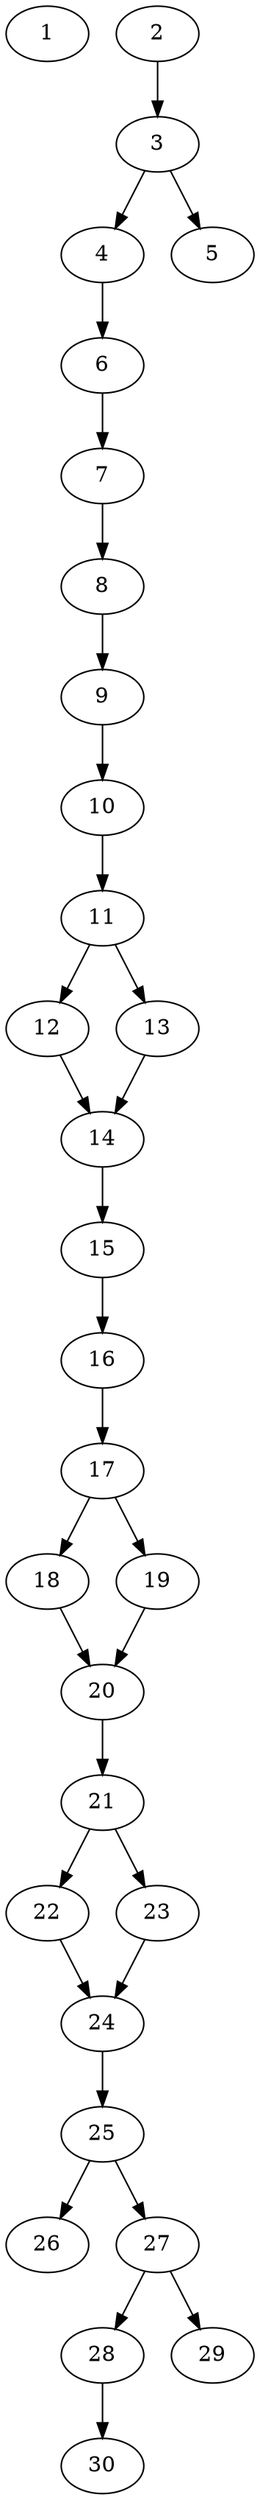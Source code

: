 // DAG automatically generated by daggen at Thu Oct  3 14:04:19 2019
// ./daggen --dot -n 30 --ccr 0.3 --fat 0.3 --regular 0.9 --density 0.6 --mindata 5242880 --maxdata 52428800 
digraph G {
  1 [size="120954880", alpha="0.14", expect_size="36286464"] 
  2 [size="45991253", alpha="0.10", expect_size="13797376"] 
  2 -> 3 [size ="13797376"]
  3 [size="54217387", alpha="0.06", expect_size="16265216"] 
  3 -> 4 [size ="16265216"]
  3 -> 5 [size ="16265216"]
  4 [size="96457387", alpha="0.09", expect_size="28937216"] 
  4 -> 6 [size ="28937216"]
  5 [size="146957653", alpha="0.11", expect_size="44087296"] 
  6 [size="152224427", alpha="0.03", expect_size="45667328"] 
  6 -> 7 [size ="45667328"]
  7 [size="61559467", alpha="0.13", expect_size="18467840"] 
  7 -> 8 [size ="18467840"]
  8 [size="115613013", alpha="0.17", expect_size="34683904"] 
  8 -> 9 [size ="34683904"]
  9 [size="154371413", alpha="0.05", expect_size="46311424"] 
  9 -> 10 [size ="46311424"]
  10 [size="55336960", alpha="0.19", expect_size="16601088"] 
  10 -> 11 [size ="16601088"]
  11 [size="121337173", alpha="0.04", expect_size="36401152"] 
  11 -> 12 [size ="36401152"]
  11 -> 13 [size ="36401152"]
  12 [size="71424000", alpha="0.03", expect_size="21427200"] 
  12 -> 14 [size ="21427200"]
  13 [size="146408107", alpha="0.10", expect_size="43922432"] 
  13 -> 14 [size ="43922432"]
  14 [size="35645440", alpha="0.13", expect_size="10693632"] 
  14 -> 15 [size ="10693632"]
  15 [size="104966827", alpha="0.03", expect_size="31490048"] 
  15 -> 16 [size ="31490048"]
  16 [size="35140267", alpha="0.03", expect_size="10542080"] 
  16 -> 17 [size ="10542080"]
  17 [size="61975893", alpha="0.08", expect_size="18592768"] 
  17 -> 18 [size ="18592768"]
  17 -> 19 [size ="18592768"]
  18 [size="164809387", alpha="0.07", expect_size="49442816"] 
  18 -> 20 [size ="49442816"]
  19 [size="141107200", alpha="0.02", expect_size="42332160"] 
  19 -> 20 [size ="42332160"]
  20 [size="26934613", alpha="0.09", expect_size="8080384"] 
  20 -> 21 [size ="8080384"]
  21 [size="19903147", alpha="0.09", expect_size="5970944"] 
  21 -> 22 [size ="5970944"]
  21 -> 23 [size ="5970944"]
  22 [size="50001920", alpha="0.12", expect_size="15000576"] 
  22 -> 24 [size ="15000576"]
  23 [size="70696960", alpha="0.00", expect_size="21209088"] 
  23 -> 24 [size ="21209088"]
  24 [size="147155627", alpha="0.19", expect_size="44146688"] 
  24 -> 25 [size ="44146688"]
  25 [size="88927573", alpha="0.13", expect_size="26678272"] 
  25 -> 26 [size ="26678272"]
  25 -> 27 [size ="26678272"]
  26 [size="115213653", alpha="0.05", expect_size="34564096"] 
  27 [size="142714880", alpha="0.03", expect_size="42814464"] 
  27 -> 28 [size ="42814464"]
  27 -> 29 [size ="42814464"]
  28 [size="49909760", alpha="0.13", expect_size="14972928"] 
  28 -> 30 [size ="14972928"]
  29 [size="106414080", alpha="0.20", expect_size="31924224"] 
  30 [size="123873280", alpha="0.12", expect_size="37161984"] 
}
